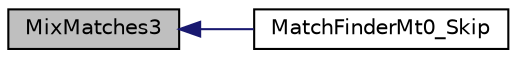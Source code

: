 digraph G
{
  edge [fontname="Helvetica",fontsize="10",labelfontname="Helvetica",labelfontsize="10"];
  node [fontname="Helvetica",fontsize="10",shape=record];
  rankdir="LR";
  Node1 [label="MixMatches3",height=0.2,width=0.4,color="black", fillcolor="grey75", style="filled" fontcolor="black"];
  Node1 -> Node2 [dir="back",color="midnightblue",fontsize="10",style="solid",fontname="Helvetica"];
  Node2 [label="MatchFinderMt0_Skip",height=0.2,width=0.4,color="black", fillcolor="white", style="filled",URL="$_lz_find_mt_8c.html#ac932447b93b0a088c230a8b0f3c799f6"];
}
